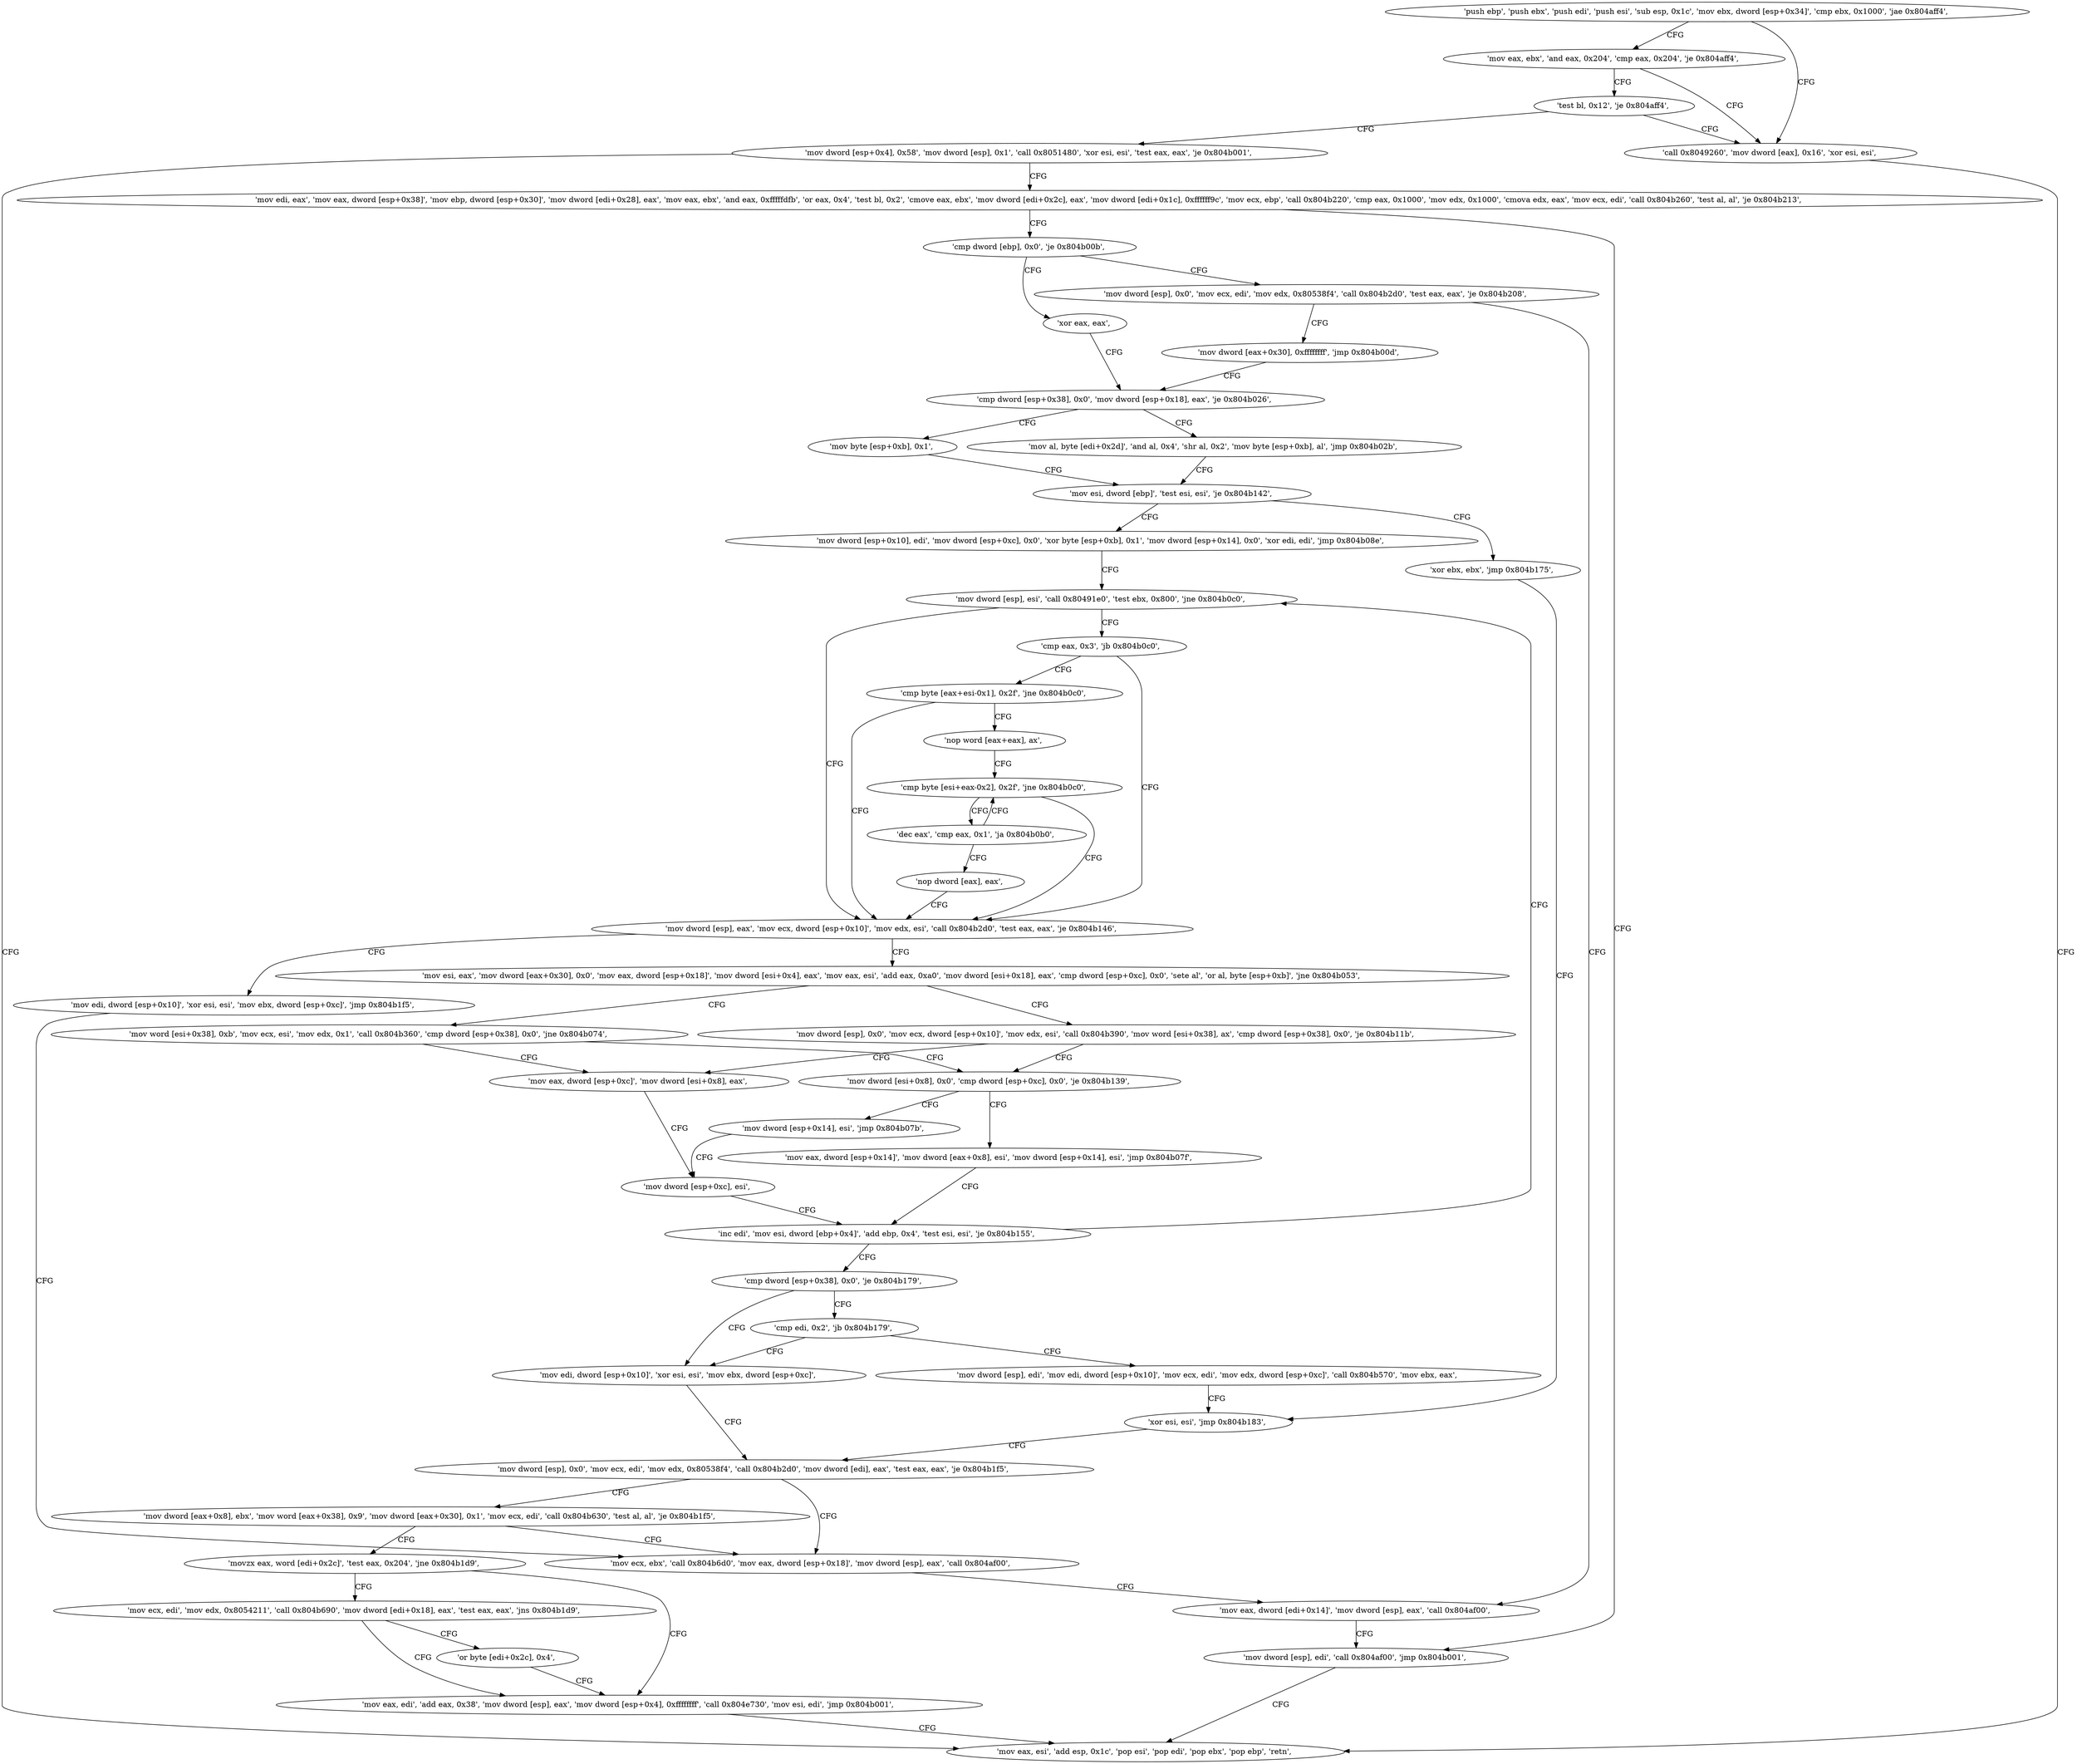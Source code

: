 digraph "func" {
"134524720" [label = "'push ebp', 'push ebx', 'push edi', 'push esi', 'sub esp, 0x1c', 'mov ebx, dword [esp+0x34]', 'cmp ebx, 0x1000', 'jae 0x804aff4', " ]
"134524916" [label = "'call 0x8049260', 'mov dword [eax], 0x16', 'xor esi, esi', " ]
"134524743" [label = "'mov eax, ebx', 'and eax, 0x204', 'cmp eax, 0x204', 'je 0x804aff4', " ]
"134524929" [label = "'mov eax, esi', 'add esp, 0x1c', 'pop esi', 'pop edi', 'pop ebx', 'pop ebp', 'retn', " ]
"134524761" [label = "'test bl, 0x12', 'je 0x804aff4', " ]
"134524770" [label = "'mov dword [esp+0x4], 0x58', 'mov dword [esp], 0x1', 'call 0x8051480', 'xor esi, esi', 'test eax, eax', 'je 0x804b001', " ]
"134524800" [label = "'mov edi, eax', 'mov eax, dword [esp+0x38]', 'mov ebp, dword [esp+0x30]', 'mov dword [edi+0x28], eax', 'mov eax, ebx', 'and eax, 0xfffffdfb', 'or eax, 0x4', 'test bl, 0x2', 'cmove eax, ebx', 'mov dword [edi+0x2c], eax', 'mov dword [edi+0x1c], 0xffffff9c', 'mov ecx, ebp', 'call 0x804b220', 'cmp eax, 0x1000', 'mov edx, 0x1000', 'cmova edx, eax', 'mov ecx, edi', 'call 0x804b260', 'test al, al', 'je 0x804b213', " ]
"134525459" [label = "'mov dword [esp], edi', 'call 0x804af00', 'jmp 0x804b001', " ]
"134524874" [label = "'cmp dword [ebp], 0x0', 'je 0x804b00b', " ]
"134524939" [label = "'xor eax, eax', " ]
"134524880" [label = "'mov dword [esp], 0x0', 'mov ecx, edi', 'mov edx, 0x80538f4', 'call 0x804b2d0', 'test eax, eax', 'je 0x804b208', " ]
"134524941" [label = "'cmp dword [esp+0x38], 0x0', 'mov dword [esp+0x18], eax', 'je 0x804b026', " ]
"134525448" [label = "'mov eax, dword [edi+0x14]', 'mov dword [esp], eax', 'call 0x804af00', " ]
"134524907" [label = "'mov dword [eax+0x30], 0xffffffff', 'jmp 0x804b00d', " ]
"134524966" [label = "'mov byte [esp+0xb], 0x1', " ]
"134524971" [label = "'mov esi, dword [ebp]', 'test esi, esi', 'je 0x804b142', " ]
"134524952" [label = "'mov al, byte [edi+0x2d]', 'and al, 0x4', 'shr al, 0x2', 'mov byte [esp+0xb], al', 'jmp 0x804b02b', " ]
"134525250" [label = "'xor ebx, ebx', 'jmp 0x804b175', " ]
"134525301" [label = "'xor esi, esi', 'jmp 0x804b183', " ]
"134524982" [label = "'mov dword [esp+0x10], edi', 'mov dword [esp+0xc], 0x0', 'xor byte [esp+0xb], 0x1', 'mov dword [esp+0x14], 0x0', 'xor edi, edi', 'jmp 0x804b08e', " ]
"134525070" [label = "'mov dword [esp], esi', 'call 0x80491e0', 'test ebx, 0x800', 'jne 0x804b0c0', " ]
"134525315" [label = "'mov dword [esp], 0x0', 'mov ecx, edi', 'mov edx, 0x80538f4', 'call 0x804b2d0', 'mov dword [edi], eax', 'test eax, eax', 'je 0x804b1f5', " ]
"134525120" [label = "'mov dword [esp], eax', 'mov ecx, dword [esp+0x10]', 'mov edx, esi', 'call 0x804b2d0', 'test eax, eax', 'je 0x804b146', " ]
"134525086" [label = "'cmp eax, 0x3', 'jb 0x804b0c0', " ]
"134525429" [label = "'mov ecx, ebx', 'call 0x804b6d0', 'mov eax, dword [esp+0x18]', 'mov dword [esp], eax', 'call 0x804af00', " ]
"134525340" [label = "'mov dword [eax+0x8], ebx', 'mov word [eax+0x38], 0x9', 'mov dword [eax+0x30], 0x1', 'mov ecx, edi', 'call 0x804b630', 'test al, al', 'je 0x804b1f5', " ]
"134525254" [label = "'mov edi, dword [esp+0x10]', 'xor esi, esi', 'mov ebx, dword [esp+0xc]', 'jmp 0x804b1f5', " ]
"134525138" [label = "'mov esi, eax', 'mov dword [eax+0x30], 0x0', 'mov eax, dword [esp+0x18]', 'mov dword [esi+0x4], eax', 'mov eax, esi', 'add eax, 0xa0', 'mov dword [esi+0x18], eax', 'cmp dword [esp+0xc], 0x0', 'sete al', 'or al, byte [esp+0xb]', 'jne 0x804b053', " ]
"134525091" [label = "'cmp byte [eax+esi-0x1], 0x2f', 'jne 0x804b0c0', " ]
"134525367" [label = "'movzx eax, word [edi+0x2c]', 'test eax, 0x204', 'jne 0x804b1d9', " ]
"134525011" [label = "'mov dword [esp], 0x0', 'mov ecx, dword [esp+0x10]', 'mov edx, esi', 'call 0x804b390', 'mov word [esi+0x38], ax', 'cmp dword [esp+0x38], 0x0', 'je 0x804b11b', " ]
"134525182" [label = "'mov word [esi+0x38], 0xb', 'mov ecx, esi', 'mov edx, 0x1', 'call 0x804b360', 'cmp dword [esp+0x38], 0x0', 'jne 0x804b074', " ]
"134525098" [label = "'nop word [eax+eax], ax', " ]
"134525401" [label = "'mov eax, edi', 'add eax, 0x38', 'mov dword [esp], eax', 'mov dword [esp+0x4], 0xffffffff', 'call 0x804e730', 'mov esi, edi', 'jmp 0x804b001', " ]
"134525378" [label = "'mov ecx, edi', 'mov edx, 0x8054211', 'call 0x804b690', 'mov dword [edi+0x18], eax', 'test eax, eax', 'jns 0x804b1d9', " ]
"134525211" [label = "'mov dword [esi+0x8], 0x0', 'cmp dword [esp+0xc], 0x0', 'je 0x804b139', " ]
"134525044" [label = "'mov eax, dword [esp+0xc]', 'mov dword [esi+0x8], eax', " ]
"134525104" [label = "'cmp byte [esi+eax-0x2], 0x2f', 'jne 0x804b0c0', " ]
"134525397" [label = "'or byte [edi+0x2c], 0x4', " ]
"134525241" [label = "'mov dword [esp+0x14], esi', 'jmp 0x804b07b', " ]
"134525225" [label = "'mov eax, dword [esp+0x14]', 'mov dword [eax+0x8], esi', 'mov dword [esp+0x14], esi', 'jmp 0x804b07f', " ]
"134525051" [label = "'mov dword [esp+0xc], esi', " ]
"134525111" [label = "'dec eax', 'cmp eax, 0x1', 'ja 0x804b0b0', " ]
"134525117" [label = "'nop dword [eax], eax', " ]
"134525055" [label = "'inc edi', 'mov esi, dword [ebp+0x4]', 'add ebp, 0x4', 'test esi, esi', 'je 0x804b155', " ]
"134525269" [label = "'cmp dword [esp+0x38], 0x0', 'je 0x804b179', " ]
"134525305" [label = "'mov edi, dword [esp+0x10]', 'xor esi, esi', 'mov ebx, dword [esp+0xc]', " ]
"134525276" [label = "'cmp edi, 0x2', 'jb 0x804b179', " ]
"134525281" [label = "'mov dword [esp], edi', 'mov edi, dword [esp+0x10]', 'mov ecx, edi', 'mov edx, dword [esp+0xc]', 'call 0x804b570', 'mov ebx, eax', " ]
"134524720" -> "134524916" [ label = "CFG" ]
"134524720" -> "134524743" [ label = "CFG" ]
"134524916" -> "134524929" [ label = "CFG" ]
"134524743" -> "134524916" [ label = "CFG" ]
"134524743" -> "134524761" [ label = "CFG" ]
"134524761" -> "134524916" [ label = "CFG" ]
"134524761" -> "134524770" [ label = "CFG" ]
"134524770" -> "134524929" [ label = "CFG" ]
"134524770" -> "134524800" [ label = "CFG" ]
"134524800" -> "134525459" [ label = "CFG" ]
"134524800" -> "134524874" [ label = "CFG" ]
"134525459" -> "134524929" [ label = "CFG" ]
"134524874" -> "134524939" [ label = "CFG" ]
"134524874" -> "134524880" [ label = "CFG" ]
"134524939" -> "134524941" [ label = "CFG" ]
"134524880" -> "134525448" [ label = "CFG" ]
"134524880" -> "134524907" [ label = "CFG" ]
"134524941" -> "134524966" [ label = "CFG" ]
"134524941" -> "134524952" [ label = "CFG" ]
"134525448" -> "134525459" [ label = "CFG" ]
"134524907" -> "134524941" [ label = "CFG" ]
"134524966" -> "134524971" [ label = "CFG" ]
"134524971" -> "134525250" [ label = "CFG" ]
"134524971" -> "134524982" [ label = "CFG" ]
"134524952" -> "134524971" [ label = "CFG" ]
"134525250" -> "134525301" [ label = "CFG" ]
"134525301" -> "134525315" [ label = "CFG" ]
"134524982" -> "134525070" [ label = "CFG" ]
"134525070" -> "134525120" [ label = "CFG" ]
"134525070" -> "134525086" [ label = "CFG" ]
"134525315" -> "134525429" [ label = "CFG" ]
"134525315" -> "134525340" [ label = "CFG" ]
"134525120" -> "134525254" [ label = "CFG" ]
"134525120" -> "134525138" [ label = "CFG" ]
"134525086" -> "134525120" [ label = "CFG" ]
"134525086" -> "134525091" [ label = "CFG" ]
"134525429" -> "134525448" [ label = "CFG" ]
"134525340" -> "134525429" [ label = "CFG" ]
"134525340" -> "134525367" [ label = "CFG" ]
"134525254" -> "134525429" [ label = "CFG" ]
"134525138" -> "134525011" [ label = "CFG" ]
"134525138" -> "134525182" [ label = "CFG" ]
"134525091" -> "134525120" [ label = "CFG" ]
"134525091" -> "134525098" [ label = "CFG" ]
"134525367" -> "134525401" [ label = "CFG" ]
"134525367" -> "134525378" [ label = "CFG" ]
"134525011" -> "134525211" [ label = "CFG" ]
"134525011" -> "134525044" [ label = "CFG" ]
"134525182" -> "134525044" [ label = "CFG" ]
"134525182" -> "134525211" [ label = "CFG" ]
"134525098" -> "134525104" [ label = "CFG" ]
"134525401" -> "134524929" [ label = "CFG" ]
"134525378" -> "134525401" [ label = "CFG" ]
"134525378" -> "134525397" [ label = "CFG" ]
"134525211" -> "134525241" [ label = "CFG" ]
"134525211" -> "134525225" [ label = "CFG" ]
"134525044" -> "134525051" [ label = "CFG" ]
"134525104" -> "134525120" [ label = "CFG" ]
"134525104" -> "134525111" [ label = "CFG" ]
"134525397" -> "134525401" [ label = "CFG" ]
"134525241" -> "134525051" [ label = "CFG" ]
"134525225" -> "134525055" [ label = "CFG" ]
"134525051" -> "134525055" [ label = "CFG" ]
"134525111" -> "134525104" [ label = "CFG" ]
"134525111" -> "134525117" [ label = "CFG" ]
"134525117" -> "134525120" [ label = "CFG" ]
"134525055" -> "134525269" [ label = "CFG" ]
"134525055" -> "134525070" [ label = "CFG" ]
"134525269" -> "134525305" [ label = "CFG" ]
"134525269" -> "134525276" [ label = "CFG" ]
"134525305" -> "134525315" [ label = "CFG" ]
"134525276" -> "134525305" [ label = "CFG" ]
"134525276" -> "134525281" [ label = "CFG" ]
"134525281" -> "134525301" [ label = "CFG" ]
}
